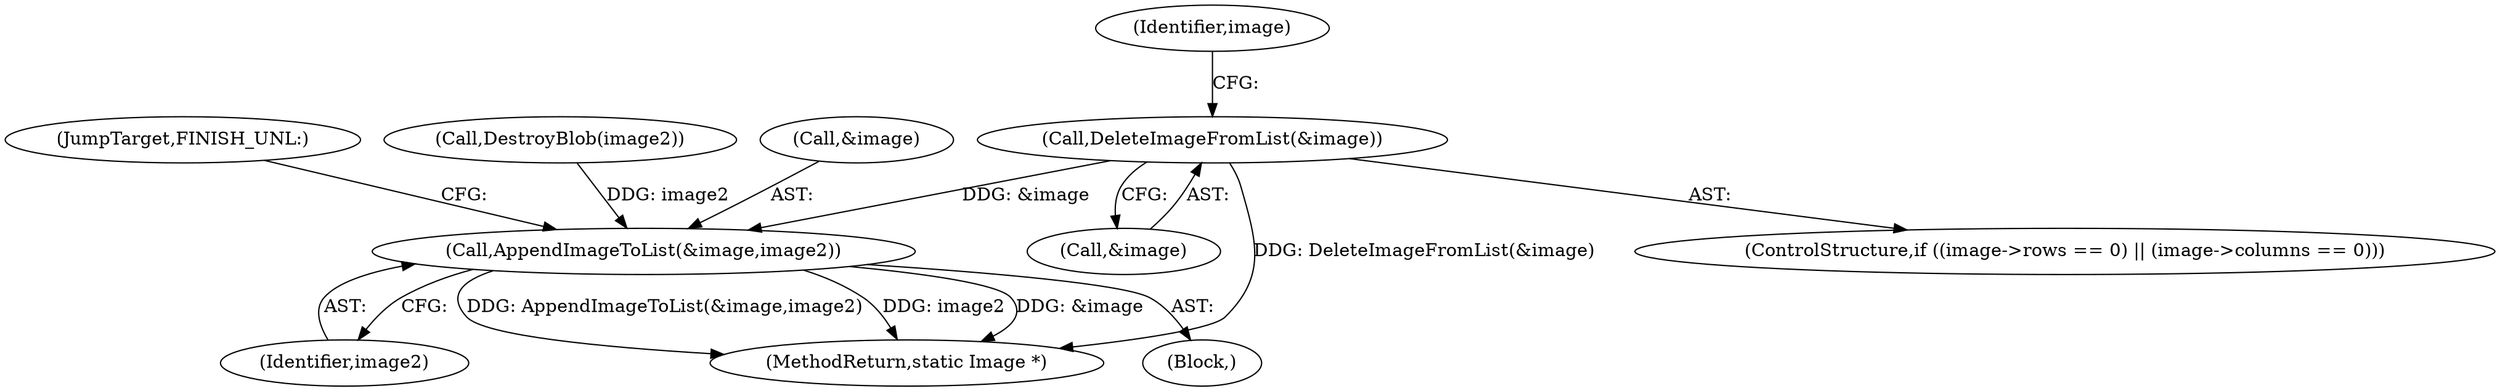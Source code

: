 digraph "0_ImageMagick_a251039393f423c7858e63cab6aa98d17b8b7a41@pointer" {
"1000309" [label="(Call,DeleteImageFromList(&image))"];
"1000312" [label="(Call,AppendImageToList(&image,image2))"];
"1000326" [label="(MethodReturn,static Image *)"];
"1000309" [label="(Call,DeleteImageFromList(&image))"];
"1000316" [label="(JumpTarget,FINISH_UNL:)"];
"1000312" [label="(Call,AppendImageToList(&image,image2))"];
"1000287" [label="(Call,DestroyBlob(image2))"];
"1000313" [label="(Call,&image)"];
"1000297" [label="(ControlStructure,if ((image->rows == 0) || (image->columns == 0)))"];
"1000310" [label="(Call,&image)"];
"1000314" [label="(Identifier,image)"];
"1000113" [label="(Block,)"];
"1000315" [label="(Identifier,image2)"];
"1000309" -> "1000297"  [label="AST: "];
"1000309" -> "1000310"  [label="CFG: "];
"1000310" -> "1000309"  [label="AST: "];
"1000314" -> "1000309"  [label="CFG: "];
"1000309" -> "1000326"  [label="DDG: DeleteImageFromList(&image)"];
"1000309" -> "1000312"  [label="DDG: &image"];
"1000312" -> "1000113"  [label="AST: "];
"1000312" -> "1000315"  [label="CFG: "];
"1000313" -> "1000312"  [label="AST: "];
"1000315" -> "1000312"  [label="AST: "];
"1000316" -> "1000312"  [label="CFG: "];
"1000312" -> "1000326"  [label="DDG: AppendImageToList(&image,image2)"];
"1000312" -> "1000326"  [label="DDG: image2"];
"1000312" -> "1000326"  [label="DDG: &image"];
"1000287" -> "1000312"  [label="DDG: image2"];
}
